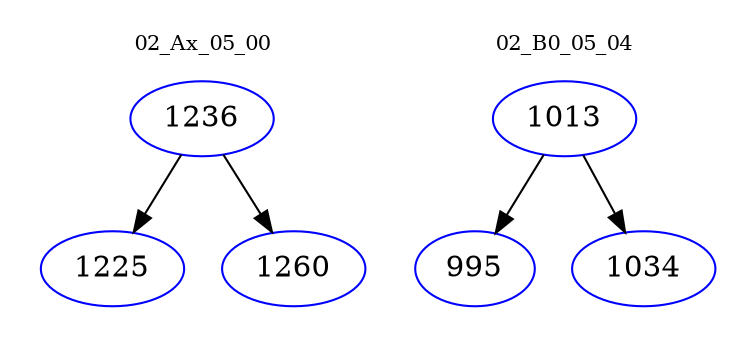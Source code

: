 digraph{
subgraph cluster_0 {
color = white
label = "02_Ax_05_00";
fontsize=10;
T0_1236 [label="1236", color="blue"]
T0_1236 -> T0_1225 [color="black"]
T0_1225 [label="1225", color="blue"]
T0_1236 -> T0_1260 [color="black"]
T0_1260 [label="1260", color="blue"]
}
subgraph cluster_1 {
color = white
label = "02_B0_05_04";
fontsize=10;
T1_1013 [label="1013", color="blue"]
T1_1013 -> T1_995 [color="black"]
T1_995 [label="995", color="blue"]
T1_1013 -> T1_1034 [color="black"]
T1_1034 [label="1034", color="blue"]
}
}
